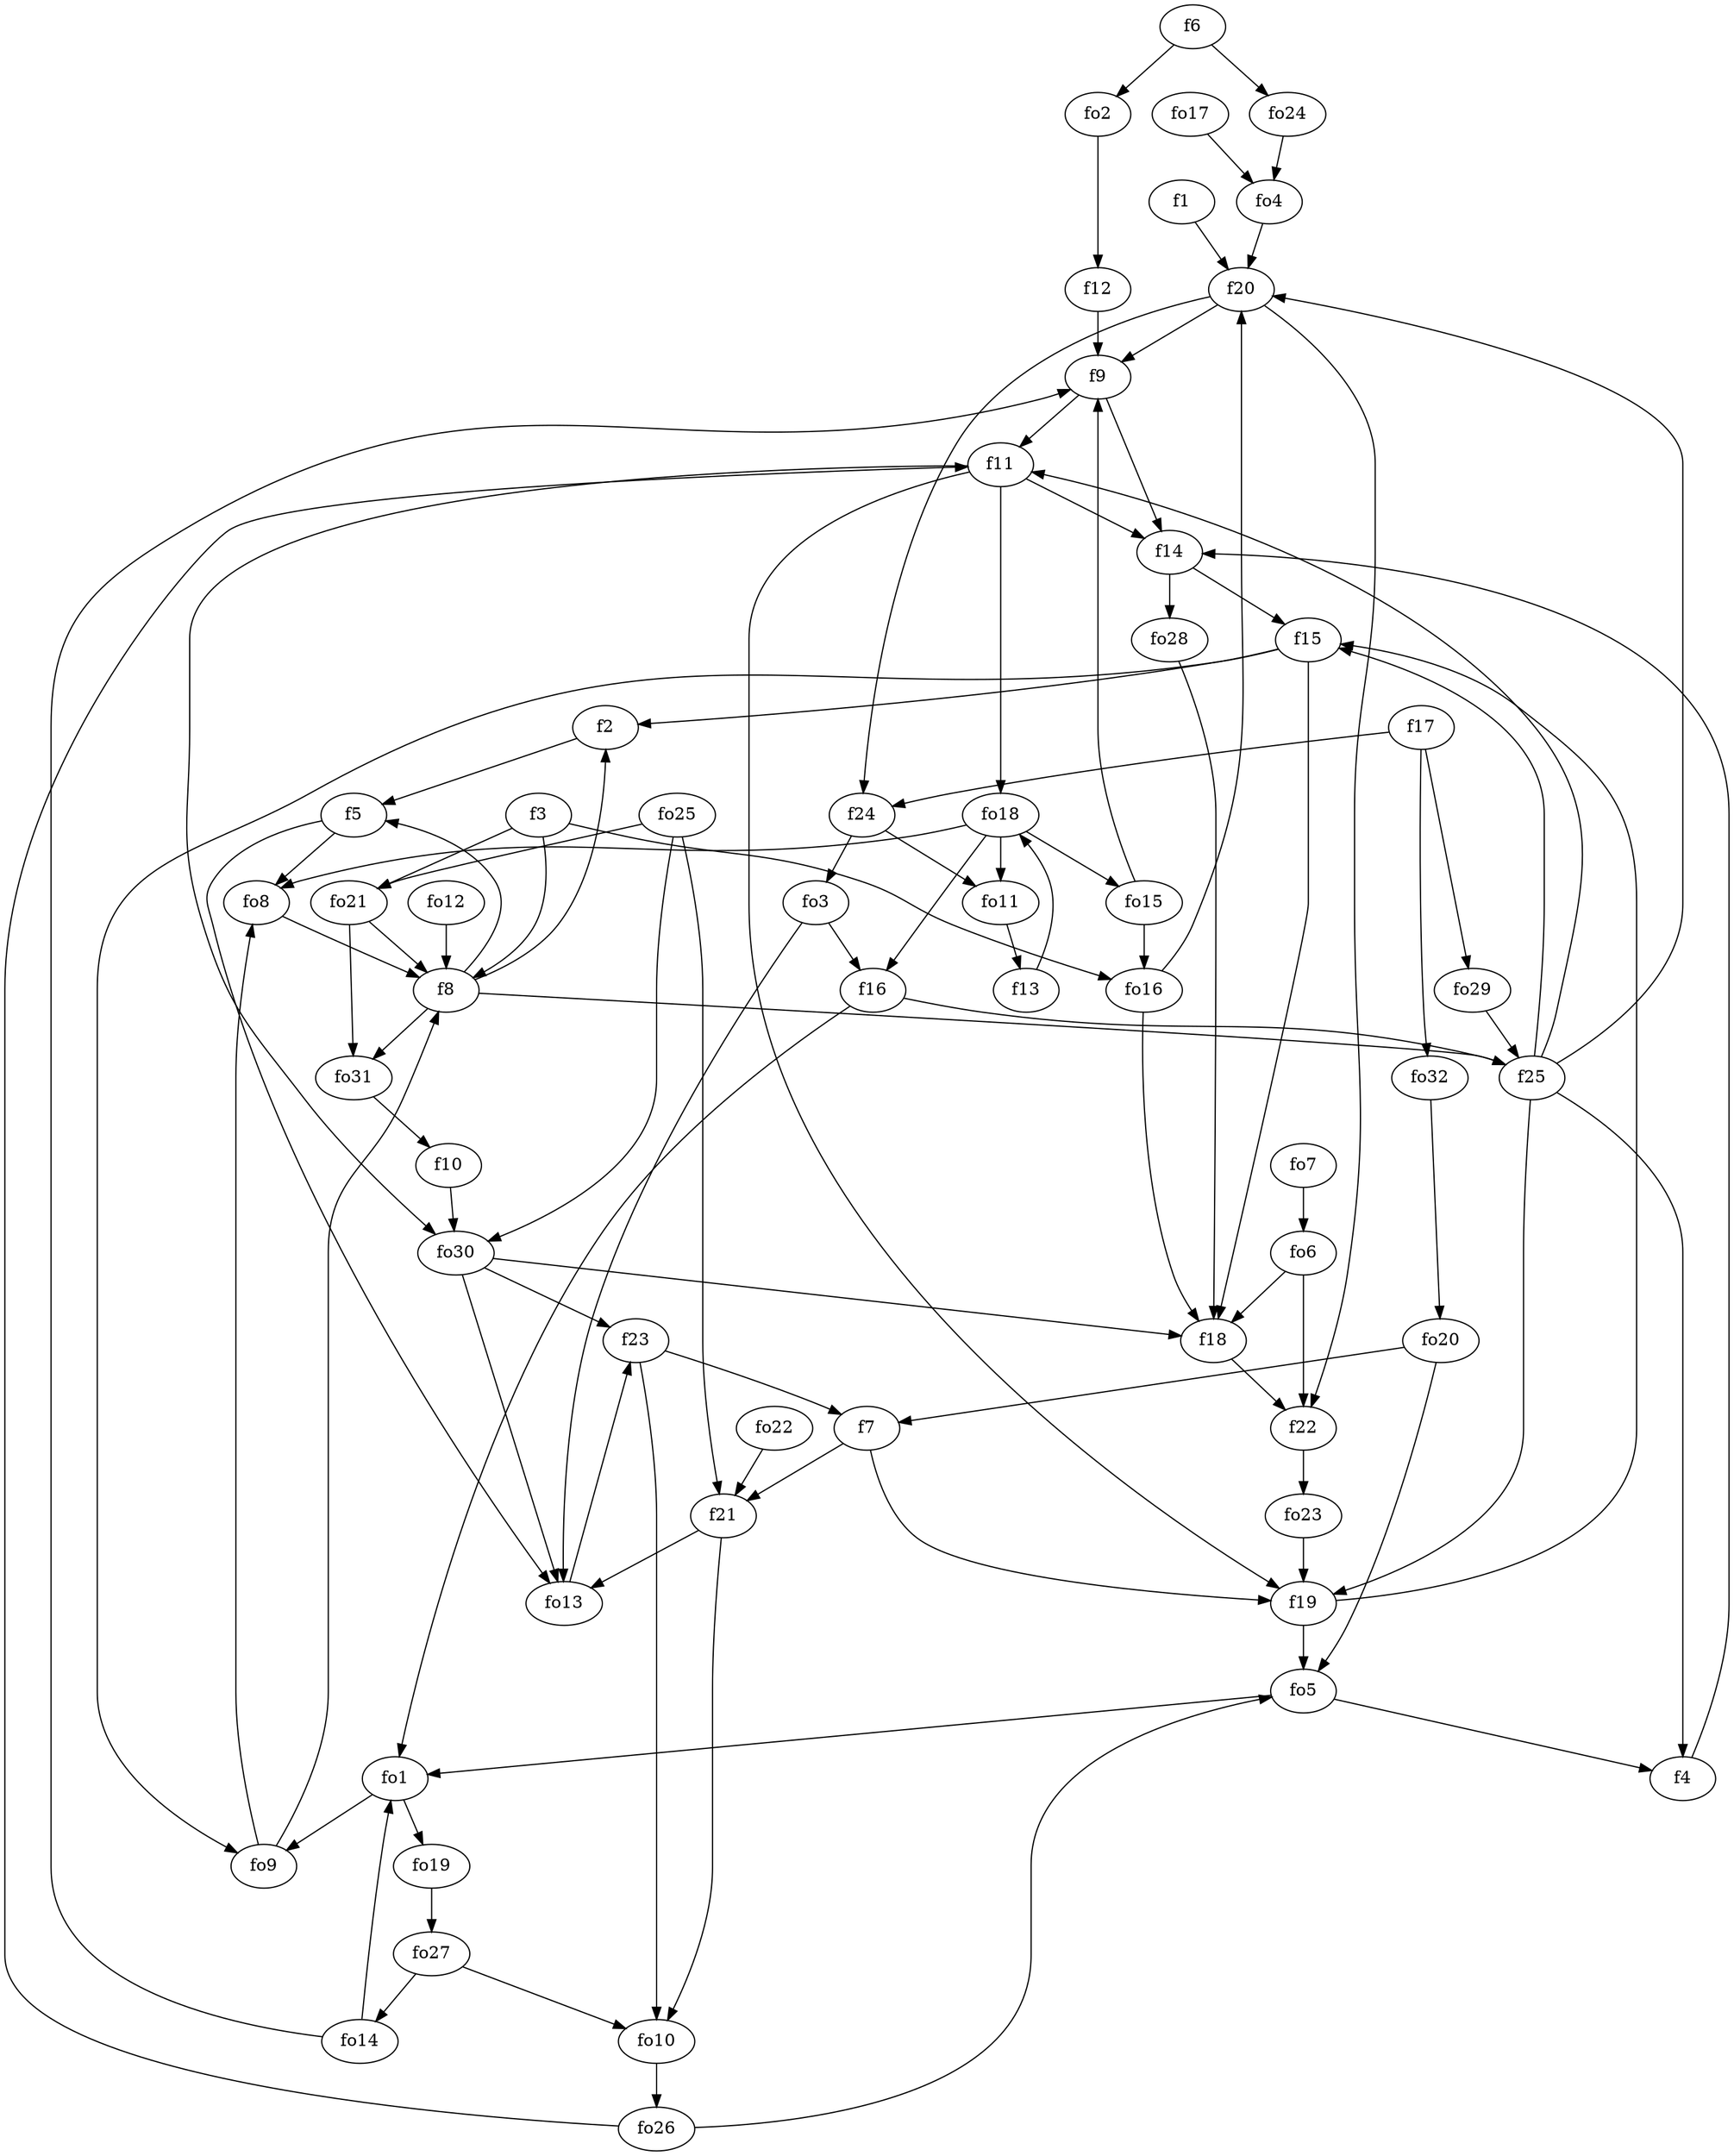 strict digraph  {
f1;
f2;
f3;
f4;
f5;
f6;
f7;
f8;
f9;
f10;
f11;
f12;
f13;
f14;
f15;
f16;
f17;
f18;
f19;
f20;
f21;
f22;
f23;
f24;
f25;
fo1;
fo2;
fo3;
fo4;
fo5;
fo6;
fo7;
fo8;
fo9;
fo10;
fo11;
fo12;
fo13;
fo14;
fo15;
fo16;
fo17;
fo18;
fo19;
fo20;
fo21;
fo22;
fo23;
fo24;
fo25;
fo26;
fo27;
fo28;
fo29;
fo30;
fo31;
fo32;
f1 -> f20  [weight=2];
f2 -> f5  [weight=2];
f3 -> fo21  [weight=2];
f3 -> f8  [weight=2];
f3 -> fo16  [weight=2];
f4 -> f14  [weight=2];
f5 -> fo13  [weight=2];
f5 -> fo8  [weight=2];
f6 -> fo24  [weight=2];
f6 -> fo2  [weight=2];
f7 -> f19  [weight=2];
f7 -> f21  [weight=2];
f8 -> f5  [weight=2];
f8 -> f25  [weight=2];
f8 -> fo31  [weight=2];
f8 -> f2  [weight=2];
f9 -> f14  [weight=2];
f9 -> f11  [weight=2];
f10 -> fo30  [weight=2];
f11 -> fo18  [weight=2];
f11 -> fo30  [weight=2];
f11 -> f14  [weight=2];
f11 -> f19  [weight=2];
f12 -> f9  [weight=2];
f13 -> fo18  [weight=2];
f14 -> fo28  [weight=2];
f14 -> f15  [weight=2];
f15 -> f2  [weight=2];
f15 -> fo9  [weight=2];
f15 -> f18  [weight=2];
f16 -> fo1  [weight=2];
f16 -> f25  [weight=2];
f17 -> fo29  [weight=2];
f17 -> f24  [weight=2];
f17 -> fo32  [weight=2];
f18 -> f22  [weight=2];
f19 -> f15  [weight=2];
f19 -> fo5  [weight=2];
f20 -> f24  [weight=2];
f20 -> f22  [weight=2];
f20 -> f9  [weight=2];
f21 -> fo13  [weight=2];
f21 -> fo10  [weight=2];
f22 -> fo23  [weight=2];
f23 -> f7  [weight=2];
f23 -> fo10  [weight=2];
f24 -> fo11  [weight=2];
f24 -> fo3  [weight=2];
f25 -> f19  [weight=2];
f25 -> f4  [weight=2];
f25 -> f11  [weight=2];
f25 -> f20  [weight=2];
f25 -> f15  [weight=2];
fo1 -> fo19  [weight=2];
fo1 -> fo9  [weight=2];
fo2 -> f12  [weight=2];
fo3 -> fo13  [weight=2];
fo3 -> f16  [weight=2];
fo4 -> f20  [weight=2];
fo5 -> fo1  [weight=2];
fo5 -> f4  [weight=2];
fo6 -> f18  [weight=2];
fo6 -> f22  [weight=2];
fo7 -> fo6  [weight=2];
fo8 -> f8  [weight=2];
fo9 -> f8  [weight=2];
fo9 -> fo8  [weight=2];
fo10 -> fo26  [weight=2];
fo11 -> f13  [weight=2];
fo12 -> f8  [weight=2];
fo13 -> f23  [weight=2];
fo14 -> fo1  [weight=2];
fo14 -> f9  [weight=2];
fo15 -> f9  [weight=2];
fo15 -> fo16  [weight=2];
fo16 -> f20  [weight=2];
fo16 -> f18  [weight=2];
fo17 -> fo4  [weight=2];
fo18 -> fo15  [weight=2];
fo18 -> f16  [weight=2];
fo18 -> fo11  [weight=2];
fo18 -> fo8  [weight=2];
fo19 -> fo27  [weight=2];
fo20 -> fo5  [weight=2];
fo20 -> f7  [weight=2];
fo21 -> fo31  [weight=2];
fo21 -> f8  [weight=2];
fo22 -> f21  [weight=2];
fo23 -> f19  [weight=2];
fo24 -> fo4  [weight=2];
fo25 -> fo21  [weight=2];
fo25 -> f21  [weight=2];
fo25 -> fo30  [weight=2];
fo26 -> fo5  [weight=2];
fo26 -> f11  [weight=2];
fo27 -> fo10  [weight=2];
fo27 -> fo14  [weight=2];
fo28 -> f18  [weight=2];
fo29 -> f25  [weight=2];
fo30 -> fo13  [weight=2];
fo30 -> f23  [weight=2];
fo30 -> f18  [weight=2];
fo31 -> f10  [weight=2];
fo32 -> fo20  [weight=2];
}

